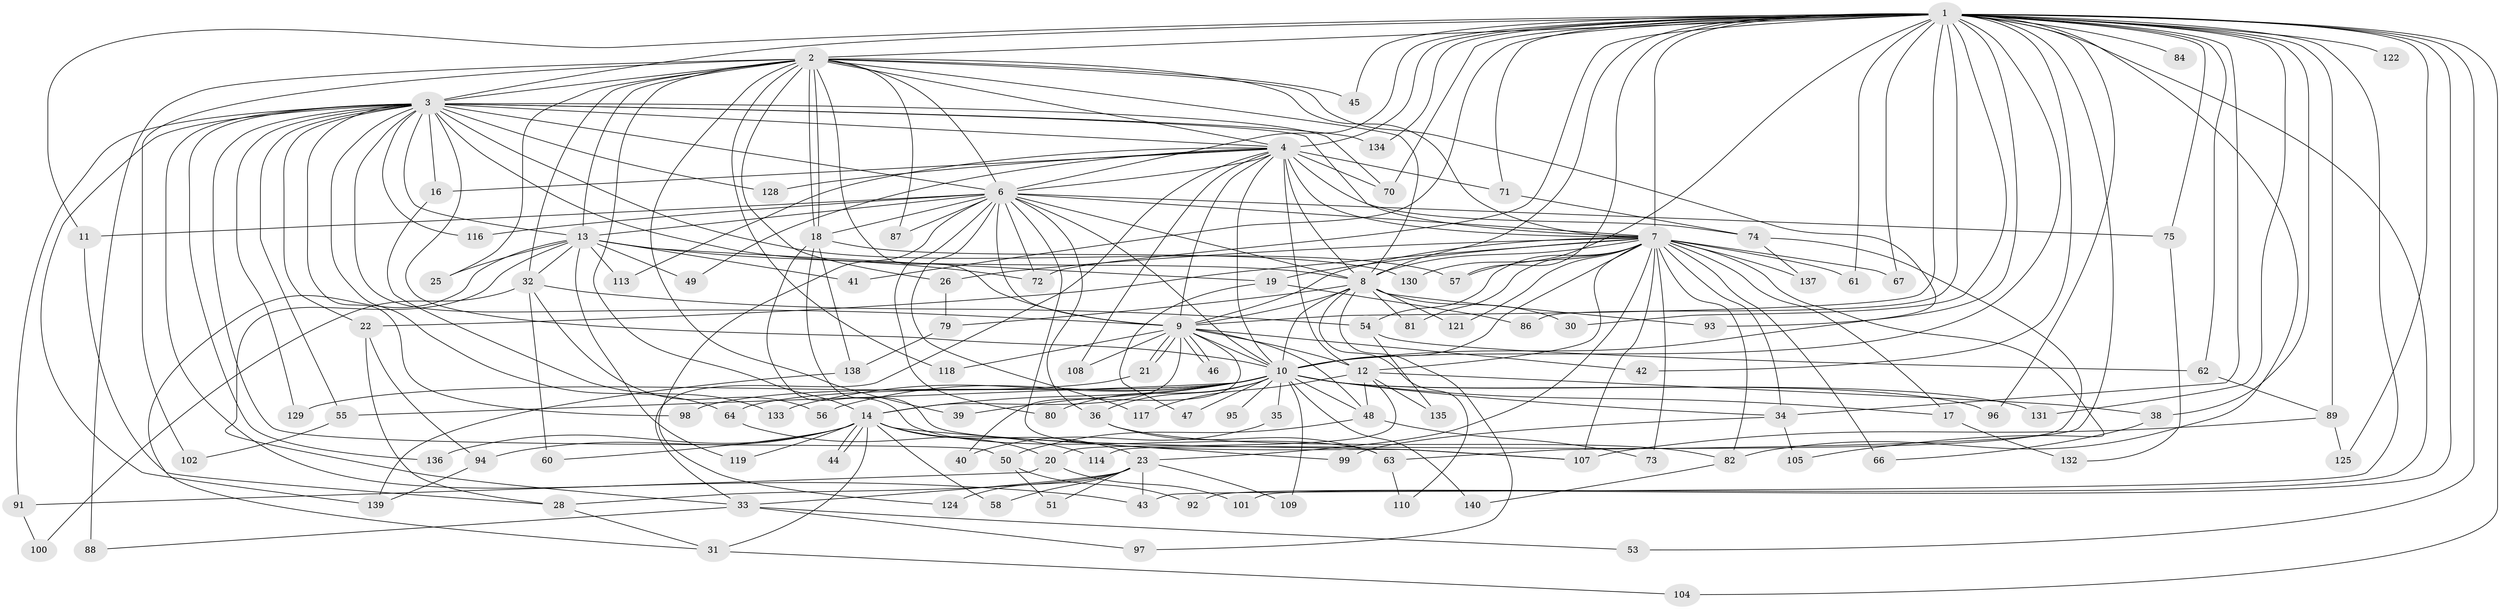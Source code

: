 // Generated by graph-tools (version 1.1) at 2025/23/03/03/25 07:23:40]
// undirected, 114 vertices, 260 edges
graph export_dot {
graph [start="1"]
  node [color=gray90,style=filled];
  1 [super="+5"];
  2 [super="+78"];
  3 [super="+141"];
  4 [super="+27"];
  6 [super="+77"];
  7 [super="+52"];
  8 [super="+76"];
  9 [super="+120"];
  10 [super="+29"];
  11 [super="+106"];
  12 [super="+37"];
  13 [super="+24"];
  14 [super="+15"];
  16 [super="+111"];
  17;
  18 [super="+65"];
  19;
  20;
  21;
  22;
  23 [super="+59"];
  25;
  26;
  28;
  30;
  31 [super="+68"];
  32;
  33 [super="+69"];
  34 [super="+123"];
  35;
  36 [super="+112"];
  38;
  39;
  40;
  41;
  42 [super="+126"];
  43;
  44;
  45;
  46;
  47;
  48 [super="+83"];
  49;
  50;
  51;
  53;
  54;
  55;
  56;
  57 [super="+90"];
  58;
  60;
  61;
  62;
  63;
  64;
  66;
  67;
  70 [super="+85"];
  71;
  72;
  73;
  74;
  75;
  79;
  80;
  81;
  82 [super="+103"];
  84;
  86;
  87;
  88;
  89 [super="+115"];
  91;
  92;
  93;
  94;
  95;
  96;
  97;
  98;
  99;
  100;
  101;
  102;
  104;
  105;
  107 [super="+127"];
  108;
  109;
  110;
  113;
  114;
  116;
  117;
  118;
  119;
  121;
  122;
  124;
  125;
  128;
  129;
  130;
  131;
  132;
  133;
  134;
  135;
  136;
  137;
  138;
  139;
  140;
  1 -- 2 [weight=2];
  1 -- 3 [weight=2];
  1 -- 4 [weight=3];
  1 -- 6 [weight=2];
  1 -- 7 [weight=2];
  1 -- 8 [weight=2];
  1 -- 9 [weight=2];
  1 -- 10 [weight=2];
  1 -- 34;
  1 -- 82;
  1 -- 84 [weight=2];
  1 -- 89;
  1 -- 92;
  1 -- 101;
  1 -- 122 [weight=2];
  1 -- 125;
  1 -- 131;
  1 -- 130;
  1 -- 11;
  1 -- 134;
  1 -- 30;
  1 -- 38;
  1 -- 41;
  1 -- 42 [weight=2];
  1 -- 43;
  1 -- 45;
  1 -- 53;
  1 -- 57;
  1 -- 61;
  1 -- 62;
  1 -- 63;
  1 -- 67;
  1 -- 71;
  1 -- 72;
  1 -- 75;
  1 -- 86;
  1 -- 93;
  1 -- 96;
  1 -- 104;
  1 -- 70;
  2 -- 3;
  2 -- 4;
  2 -- 6;
  2 -- 7;
  2 -- 8;
  2 -- 9;
  2 -- 10;
  2 -- 13;
  2 -- 14;
  2 -- 18;
  2 -- 18;
  2 -- 25;
  2 -- 26;
  2 -- 32;
  2 -- 39;
  2 -- 45;
  2 -- 87;
  2 -- 88;
  2 -- 102;
  2 -- 118;
  3 -- 4;
  3 -- 6;
  3 -- 7;
  3 -- 8;
  3 -- 9;
  3 -- 10;
  3 -- 13;
  3 -- 16 [weight=2];
  3 -- 22;
  3 -- 43;
  3 -- 50;
  3 -- 55;
  3 -- 64;
  3 -- 70;
  3 -- 91;
  3 -- 98;
  3 -- 116;
  3 -- 128;
  3 -- 129;
  3 -- 134;
  3 -- 136;
  3 -- 139;
  3 -- 57;
  4 -- 6;
  4 -- 7 [weight=2];
  4 -- 8;
  4 -- 9 [weight=2];
  4 -- 10 [weight=2];
  4 -- 16;
  4 -- 33;
  4 -- 49;
  4 -- 70;
  4 -- 71;
  4 -- 74;
  4 -- 108;
  4 -- 113;
  4 -- 128;
  4 -- 12;
  6 -- 7;
  6 -- 8;
  6 -- 9;
  6 -- 10;
  6 -- 11;
  6 -- 36;
  6 -- 75;
  6 -- 80;
  6 -- 116;
  6 -- 124;
  6 -- 13;
  6 -- 72;
  6 -- 117;
  6 -- 87;
  6 -- 18;
  6 -- 107;
  7 -- 8;
  7 -- 9;
  7 -- 10;
  7 -- 12;
  7 -- 17;
  7 -- 19;
  7 -- 22;
  7 -- 23;
  7 -- 26;
  7 -- 34;
  7 -- 54;
  7 -- 57;
  7 -- 61;
  7 -- 66;
  7 -- 67;
  7 -- 73;
  7 -- 81;
  7 -- 105;
  7 -- 107;
  7 -- 121;
  7 -- 137;
  7 -- 82;
  8 -- 9;
  8 -- 10 [weight=2];
  8 -- 30;
  8 -- 81;
  8 -- 97;
  8 -- 121;
  8 -- 93;
  8 -- 110;
  8 -- 79;
  9 -- 10;
  9 -- 12;
  9 -- 14;
  9 -- 21;
  9 -- 21;
  9 -- 40;
  9 -- 42;
  9 -- 46;
  9 -- 46;
  9 -- 48;
  9 -- 108;
  9 -- 118;
  10 -- 17;
  10 -- 35 [weight=2];
  10 -- 36;
  10 -- 39;
  10 -- 47;
  10 -- 55;
  10 -- 56;
  10 -- 64;
  10 -- 80;
  10 -- 95 [weight=2];
  10 -- 96;
  10 -- 98;
  10 -- 109;
  10 -- 131;
  10 -- 133;
  10 -- 140;
  10 -- 14;
  10 -- 34;
  10 -- 48;
  11 -- 28;
  12 -- 20;
  12 -- 38;
  12 -- 117;
  12 -- 135;
  12 -- 48;
  13 -- 19;
  13 -- 32;
  13 -- 49;
  13 -- 72;
  13 -- 33;
  13 -- 113;
  13 -- 119;
  13 -- 41;
  13 -- 25;
  13 -- 31;
  14 -- 20;
  14 -- 23;
  14 -- 31;
  14 -- 44;
  14 -- 44;
  14 -- 58;
  14 -- 60;
  14 -- 94;
  14 -- 99;
  14 -- 119;
  14 -- 136;
  16 -- 133;
  17 -- 132;
  18 -- 63;
  18 -- 107;
  18 -- 130;
  18 -- 138;
  19 -- 47;
  19 -- 86;
  20 -- 91;
  20 -- 101;
  21 -- 129;
  22 -- 28;
  22 -- 94;
  23 -- 28;
  23 -- 51;
  23 -- 58;
  23 -- 109;
  23 -- 124;
  23 -- 33;
  23 -- 43;
  26 -- 79;
  28 -- 31;
  31 -- 104;
  32 -- 54;
  32 -- 56;
  32 -- 60;
  32 -- 100;
  33 -- 53;
  33 -- 88;
  33 -- 97;
  34 -- 99;
  34 -- 105;
  35 -- 40;
  36 -- 82;
  36 -- 63;
  38 -- 66;
  48 -- 50;
  48 -- 73;
  50 -- 51;
  50 -- 92;
  54 -- 62;
  54 -- 135;
  55 -- 102;
  62 -- 89;
  63 -- 110;
  64 -- 114;
  71 -- 74;
  74 -- 114;
  74 -- 137;
  75 -- 132;
  79 -- 138;
  82 -- 140;
  89 -- 107;
  89 -- 125;
  91 -- 100;
  94 -- 139;
  138 -- 139;
}
